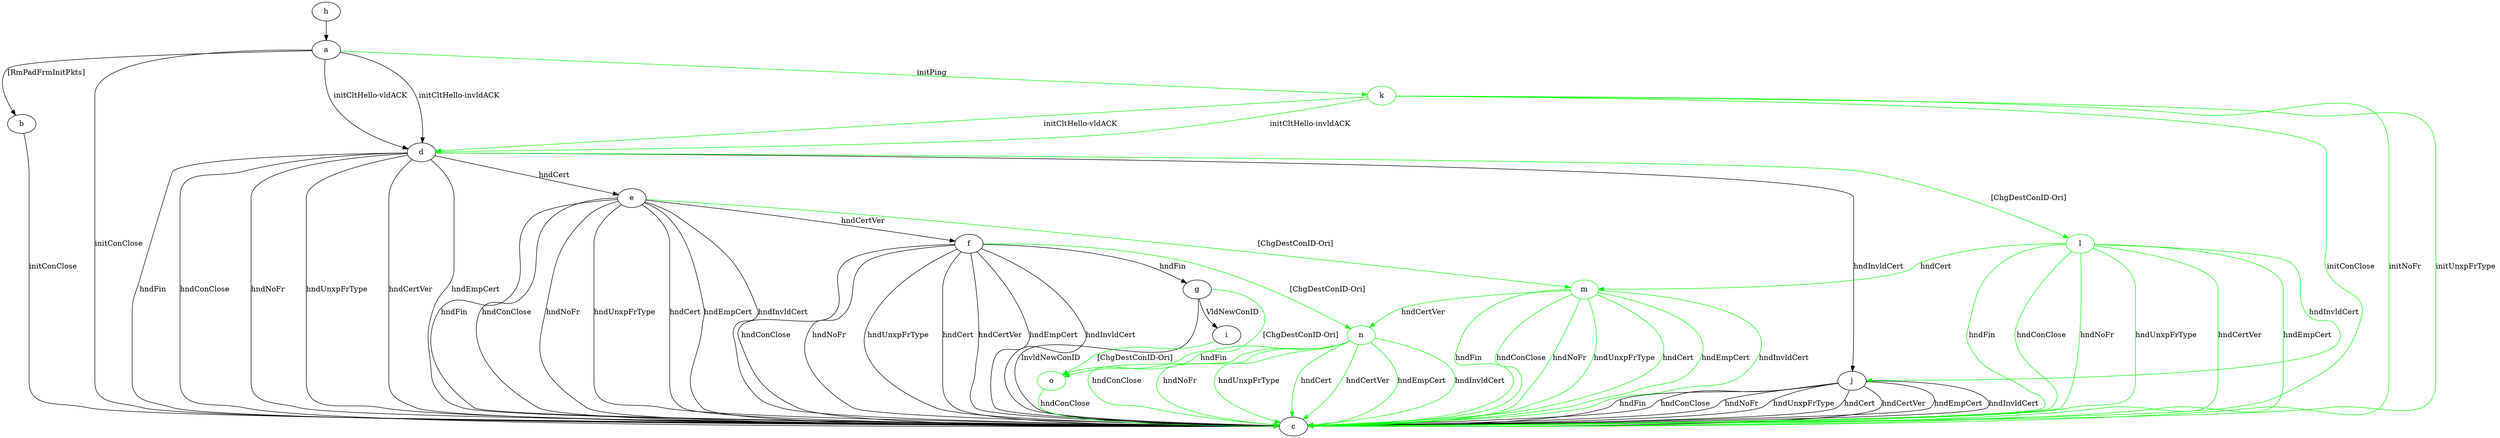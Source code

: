 digraph "" {
	a -> b	[key=0,
		label="[RmPadFrmInitPkts] "];
	a -> c	[key=0,
		label="initConClose "];
	a -> d	[key=0,
		label="initCltHello-vldACK "];
	a -> d	[key=1,
		label="initCltHello-invldACK "];
	k	[color=green];
	a -> k	[key=0,
		color=green,
		label="initPing "];
	b -> c	[key=0,
		label="initConClose "];
	d -> c	[key=0,
		label="hndFin "];
	d -> c	[key=1,
		label="hndConClose "];
	d -> c	[key=2,
		label="hndNoFr "];
	d -> c	[key=3,
		label="hndUnxpFrType "];
	d -> c	[key=4,
		label="hndCertVer "];
	d -> c	[key=5,
		label="hndEmpCert "];
	d -> e	[key=0,
		label="hndCert "];
	d -> j	[key=0,
		label="hndInvldCert "];
	l	[color=green];
	d -> l	[key=0,
		color=green,
		label="[ChgDestConID-Ori] "];
	e -> c	[key=0,
		label="hndFin "];
	e -> c	[key=1,
		label="hndConClose "];
	e -> c	[key=2,
		label="hndNoFr "];
	e -> c	[key=3,
		label="hndUnxpFrType "];
	e -> c	[key=4,
		label="hndCert "];
	e -> c	[key=5,
		label="hndEmpCert "];
	e -> c	[key=6,
		label="hndInvldCert "];
	e -> f	[key=0,
		label="hndCertVer "];
	m	[color=green];
	e -> m	[key=0,
		color=green,
		label="[ChgDestConID-Ori] "];
	f -> c	[key=0,
		label="hndConClose "];
	f -> c	[key=1,
		label="hndNoFr "];
	f -> c	[key=2,
		label="hndUnxpFrType "];
	f -> c	[key=3,
		label="hndCert "];
	f -> c	[key=4,
		label="hndCertVer "];
	f -> c	[key=5,
		label="hndEmpCert "];
	f -> c	[key=6,
		label="hndInvldCert "];
	f -> g	[key=0,
		label="hndFin "];
	n	[color=green];
	f -> n	[key=0,
		color=green,
		label="[ChgDestConID-Ori] "];
	g -> c	[key=0,
		label="InvldNewConID "];
	g -> i	[key=0,
		label="VldNewConID "];
	o	[color=green];
	g -> o	[key=0,
		color=green,
		label="[ChgDestConID-Ori] "];
	h -> a	[key=0];
	i -> o	[key=0,
		color=green,
		label="[ChgDestConID-Ori] "];
	j -> c	[key=0,
		label="hndFin "];
	j -> c	[key=1,
		label="hndConClose "];
	j -> c	[key=2,
		label="hndNoFr "];
	j -> c	[key=3,
		label="hndUnxpFrType "];
	j -> c	[key=4,
		label="hndCert "];
	j -> c	[key=5,
		label="hndCertVer "];
	j -> c	[key=6,
		label="hndEmpCert "];
	j -> c	[key=7,
		label="hndInvldCert "];
	k -> c	[key=0,
		color=green,
		label="initConClose "];
	k -> c	[key=1,
		color=green,
		label="initNoFr "];
	k -> c	[key=2,
		color=green,
		label="initUnxpFrType "];
	k -> d	[key=0,
		color=green,
		label="initCltHello-vldACK "];
	k -> d	[key=1,
		color=green,
		label="initCltHello-invldACK "];
	l -> c	[key=0,
		color=green,
		label="hndFin "];
	l -> c	[key=1,
		color=green,
		label="hndConClose "];
	l -> c	[key=2,
		color=green,
		label="hndNoFr "];
	l -> c	[key=3,
		color=green,
		label="hndUnxpFrType "];
	l -> c	[key=4,
		color=green,
		label="hndCertVer "];
	l -> c	[key=5,
		color=green,
		label="hndEmpCert "];
	l -> j	[key=0,
		color=green,
		label="hndInvldCert "];
	l -> m	[key=0,
		color=green,
		label="hndCert "];
	m -> c	[key=0,
		color=green,
		label="hndFin "];
	m -> c	[key=1,
		color=green,
		label="hndConClose "];
	m -> c	[key=2,
		color=green,
		label="hndNoFr "];
	m -> c	[key=3,
		color=green,
		label="hndUnxpFrType "];
	m -> c	[key=4,
		color=green,
		label="hndCert "];
	m -> c	[key=5,
		color=green,
		label="hndEmpCert "];
	m -> c	[key=6,
		color=green,
		label="hndInvldCert "];
	m -> n	[key=0,
		color=green,
		label="hndCertVer "];
	n -> c	[key=0,
		color=green,
		label="hndConClose "];
	n -> c	[key=1,
		color=green,
		label="hndNoFr "];
	n -> c	[key=2,
		color=green,
		label="hndUnxpFrType "];
	n -> c	[key=3,
		color=green,
		label="hndCert "];
	n -> c	[key=4,
		color=green,
		label="hndCertVer "];
	n -> c	[key=5,
		color=green,
		label="hndEmpCert "];
	n -> c	[key=6,
		color=green,
		label="hndInvldCert "];
	n -> o	[key=0,
		color=green,
		label="hndFin "];
	o -> c	[key=0,
		color=green,
		label="hndConClose "];
}
